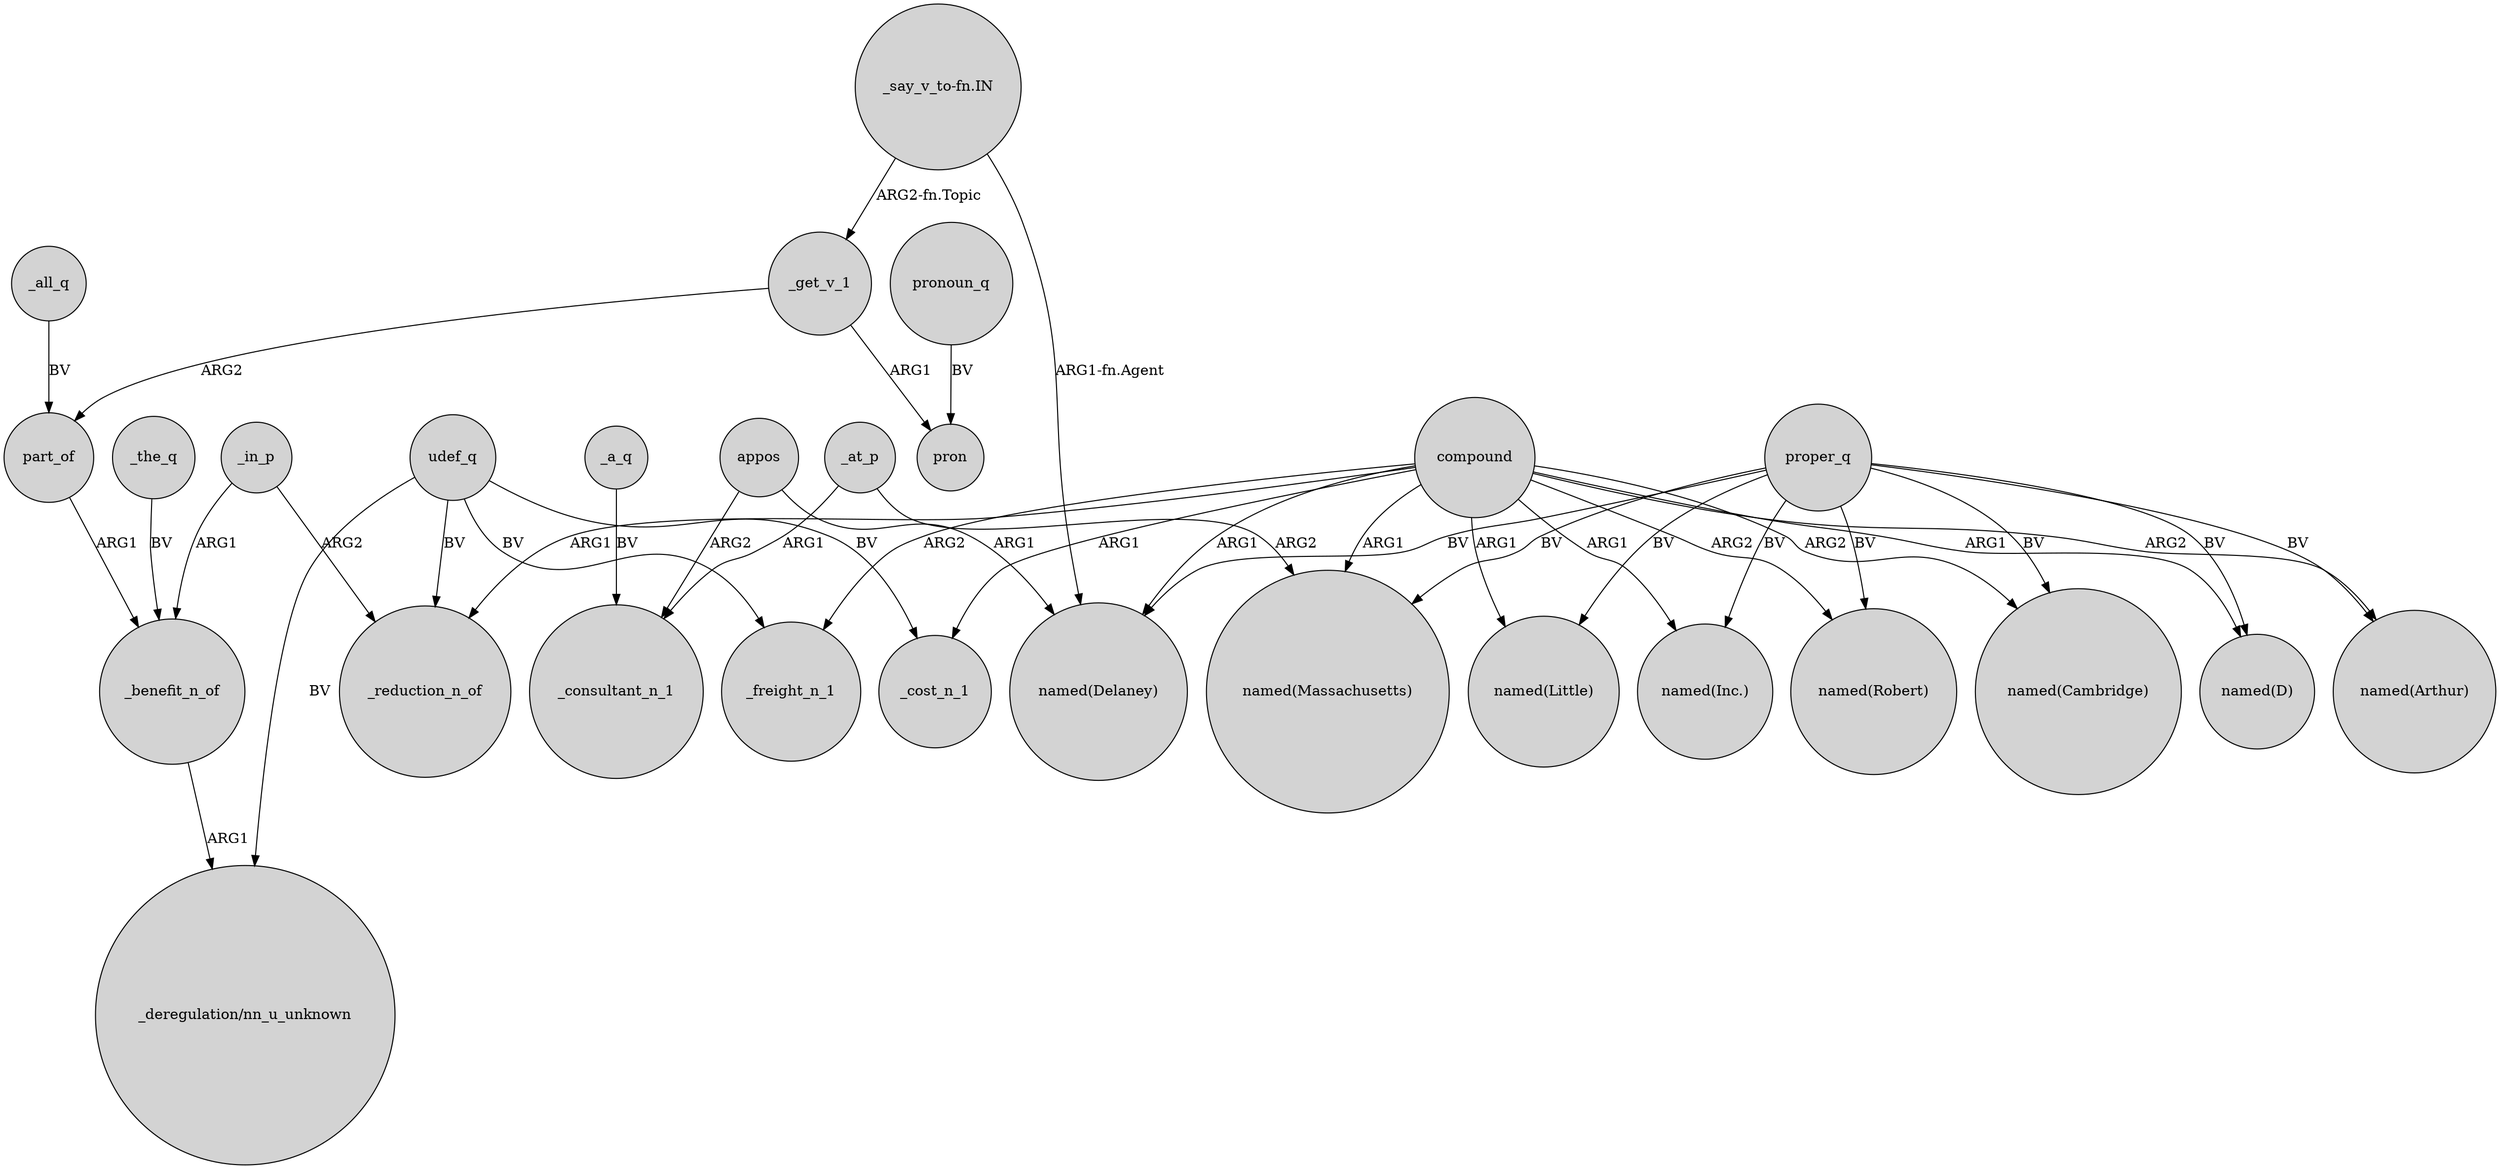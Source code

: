 digraph {
	node [shape=circle style=filled]
	_the_q -> _benefit_n_of [label=BV]
	compound -> _freight_n_1 [label=ARG2]
	proper_q -> "named(Inc.)" [label=BV]
	_in_p -> _benefit_n_of [label=ARG1]
	_benefit_n_of -> "_deregulation/nn_u_unknown" [label=ARG1]
	_all_q -> part_of [label=BV]
	_at_p -> "named(Massachusetts)" [label=ARG2]
	udef_q -> _reduction_n_of [label=BV]
	proper_q -> "named(Little)" [label=BV]
	compound -> "named(Robert)" [label=ARG2]
	udef_q -> _cost_n_1 [label=BV]
	compound -> "named(Delaney)" [label=ARG1]
	_get_v_1 -> pron [label=ARG1]
	appos -> _consultant_n_1 [label=ARG2]
	pronoun_q -> pron [label=BV]
	udef_q -> "_deregulation/nn_u_unknown" [label=BV]
	proper_q -> "named(Cambridge)" [label=BV]
	_a_q -> _consultant_n_1 [label=BV]
	part_of -> _benefit_n_of [label=ARG1]
	proper_q -> "named(Robert)" [label=BV]
	udef_q -> _freight_n_1 [label=BV]
	_get_v_1 -> part_of [label=ARG2]
	"_say_v_to-fn.IN" -> _get_v_1 [label="ARG2-fn.Topic"]
	compound -> _cost_n_1 [label=ARG1]
	compound -> _reduction_n_of [label=ARG1]
	"_say_v_to-fn.IN" -> "named(Delaney)" [label="ARG1-fn.Agent"]
	proper_q -> "named(D)" [label=BV]
	proper_q -> "named(Massachusetts)" [label=BV]
	proper_q -> "named(Delaney)" [label=BV]
	_in_p -> _reduction_n_of [label=ARG2]
	compound -> "named(Massachusetts)" [label=ARG1]
	compound -> "named(Little)" [label=ARG1]
	appos -> "named(Delaney)" [label=ARG1]
	compound -> "named(Arthur)" [label=ARG2]
	_at_p -> _consultant_n_1 [label=ARG1]
	compound -> "named(Cambridge)" [label=ARG2]
	compound -> "named(D)" [label=ARG1]
	compound -> "named(Inc.)" [label=ARG1]
	proper_q -> "named(Arthur)" [label=BV]
}
